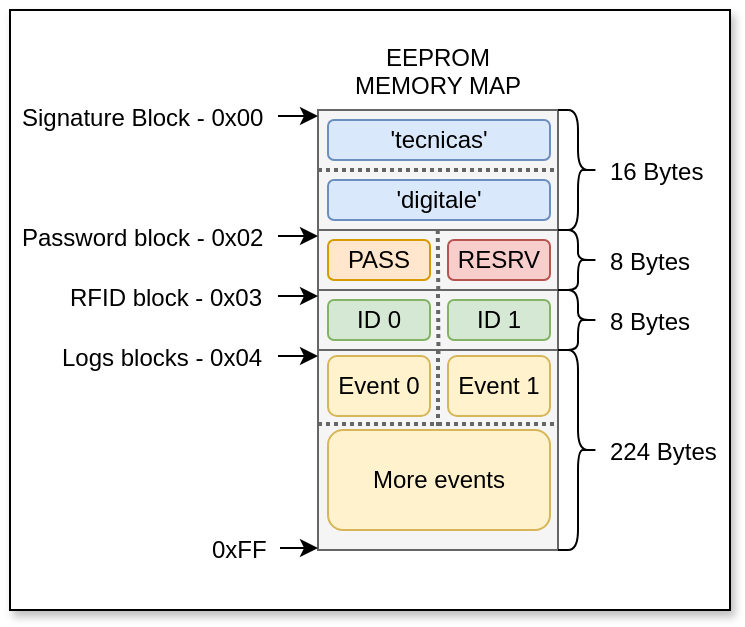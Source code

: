 <mxfile version="14.6.13" type="device"><diagram id="C5RBs43oDa-KdzZeNtuy" name="Page-1"><mxGraphModel dx="813" dy="471" grid="1" gridSize="10" guides="1" tooltips="1" connect="1" arrows="1" fold="1" page="1" pageScale="1" pageWidth="827" pageHeight="1169" math="0" shadow="0"><root><mxCell id="WIyWlLk6GJQsqaUBKTNV-0"/><mxCell id="WIyWlLk6GJQsqaUBKTNV-1" parent="WIyWlLk6GJQsqaUBKTNV-0"/><mxCell id="ecuTxdMryFXMJcMDlUix-0" value="" style="rounded=0;whiteSpace=wrap;html=1;shadow=1;" vertex="1" parent="WIyWlLk6GJQsqaUBKTNV-1"><mxGeometry x="200" y="200" width="360" height="300" as="geometry"/></mxCell><mxCell id="gV0kawWcbBA_pgm1ZDdv-0" value="" style="rounded=0;whiteSpace=wrap;html=1;fillColor=#f5f5f5;strokeColor=#666666;fontColor=#333333;" parent="WIyWlLk6GJQsqaUBKTNV-1" vertex="1"><mxGeometry x="354" y="250" width="120" height="60" as="geometry"/></mxCell><mxCell id="gV0kawWcbBA_pgm1ZDdv-3" value="" style="rounded=0;whiteSpace=wrap;html=1;fillColor=#f5f5f5;strokeColor=#666666;fontColor=#333333;" parent="WIyWlLk6GJQsqaUBKTNV-1" vertex="1"><mxGeometry x="354" y="310" width="120" height="30" as="geometry"/></mxCell><mxCell id="gV0kawWcbBA_pgm1ZDdv-4" value="" style="rounded=0;whiteSpace=wrap;html=1;fillColor=#f5f5f5;strokeColor=#666666;fontColor=#333333;" parent="WIyWlLk6GJQsqaUBKTNV-1" vertex="1"><mxGeometry x="354" y="340" width="120" height="30" as="geometry"/></mxCell><mxCell id="gV0kawWcbBA_pgm1ZDdv-5" value="" style="rounded=0;whiteSpace=wrap;html=1;fillColor=#f5f5f5;strokeColor=#666666;fontColor=#333333;" parent="WIyWlLk6GJQsqaUBKTNV-1" vertex="1"><mxGeometry x="354" y="370" width="120" height="100" as="geometry"/></mxCell><mxCell id="gV0kawWcbBA_pgm1ZDdv-8" value="Signature Block - 0x00" style="text;strokeColor=none;fillColor=none;align=left;verticalAlign=top;spacingLeft=4;spacingRight=4;overflow=hidden;rotatable=0;points=[[0,0.5],[1,0.5]];portConstraint=eastwest;" parent="WIyWlLk6GJQsqaUBKTNV-1" vertex="1"><mxGeometry x="200" y="240" width="134" height="26" as="geometry"/></mxCell><mxCell id="gV0kawWcbBA_pgm1ZDdv-9" value="" style="endArrow=classic;html=1;exitX=1;exitY=0.5;exitDx=0;exitDy=0;" parent="WIyWlLk6GJQsqaUBKTNV-1" source="gV0kawWcbBA_pgm1ZDdv-8" edge="1"><mxGeometry width="50" height="50" relative="1" as="geometry"><mxPoint x="334" y="276" as="sourcePoint"/><mxPoint x="354" y="253" as="targetPoint"/></mxGeometry></mxCell><mxCell id="gV0kawWcbBA_pgm1ZDdv-12" value="Password block - 0x02" style="text;strokeColor=none;fillColor=none;align=left;verticalAlign=top;spacingLeft=4;spacingRight=4;overflow=hidden;rotatable=0;points=[[0,0.5],[1,0.5]];portConstraint=eastwest;" parent="WIyWlLk6GJQsqaUBKTNV-1" vertex="1"><mxGeometry x="200" y="300" width="134" height="26" as="geometry"/></mxCell><mxCell id="gV0kawWcbBA_pgm1ZDdv-13" value="" style="endArrow=classic;html=1;exitX=1;exitY=0.5;exitDx=0;exitDy=0;" parent="WIyWlLk6GJQsqaUBKTNV-1" source="gV0kawWcbBA_pgm1ZDdv-12" edge="1"><mxGeometry width="50" height="50" relative="1" as="geometry"><mxPoint x="334" y="336" as="sourcePoint"/><mxPoint x="354" y="313" as="targetPoint"/></mxGeometry></mxCell><mxCell id="gV0kawWcbBA_pgm1ZDdv-14" value="RFID block - 0x03" style="text;strokeColor=none;fillColor=none;align=left;verticalAlign=top;spacingLeft=4;spacingRight=4;overflow=hidden;rotatable=0;points=[[0,0.5],[1,0.5]];portConstraint=eastwest;" parent="WIyWlLk6GJQsqaUBKTNV-1" vertex="1"><mxGeometry x="224" y="330" width="110" height="26" as="geometry"/></mxCell><mxCell id="gV0kawWcbBA_pgm1ZDdv-15" value="" style="endArrow=classic;html=1;exitX=1;exitY=0.5;exitDx=0;exitDy=0;" parent="WIyWlLk6GJQsqaUBKTNV-1" source="gV0kawWcbBA_pgm1ZDdv-14" edge="1"><mxGeometry width="50" height="50" relative="1" as="geometry"><mxPoint x="334" y="366" as="sourcePoint"/><mxPoint x="354" y="343" as="targetPoint"/></mxGeometry></mxCell><mxCell id="gV0kawWcbBA_pgm1ZDdv-16" value="Logs blocks - 0x04" style="text;strokeColor=none;fillColor=none;align=left;verticalAlign=top;spacingLeft=4;spacingRight=4;overflow=hidden;rotatable=0;points=[[0,0.5],[1,0.5]];portConstraint=eastwest;" parent="WIyWlLk6GJQsqaUBKTNV-1" vertex="1"><mxGeometry x="220" y="360" width="114" height="26" as="geometry"/></mxCell><mxCell id="gV0kawWcbBA_pgm1ZDdv-17" value="" style="endArrow=classic;html=1;exitX=1;exitY=0.5;exitDx=0;exitDy=0;" parent="WIyWlLk6GJQsqaUBKTNV-1" source="gV0kawWcbBA_pgm1ZDdv-16" edge="1"><mxGeometry width="50" height="50" relative="1" as="geometry"><mxPoint x="334" y="396" as="sourcePoint"/><mxPoint x="354" y="373" as="targetPoint"/></mxGeometry></mxCell><mxCell id="gV0kawWcbBA_pgm1ZDdv-18" value="0xFF" style="text;strokeColor=none;fillColor=none;align=left;verticalAlign=top;spacingLeft=4;spacingRight=4;overflow=hidden;rotatable=0;points=[[0,0.5],[1,0.5]];portConstraint=eastwest;" parent="WIyWlLk6GJQsqaUBKTNV-1" vertex="1"><mxGeometry x="295" y="456" width="40" height="26" as="geometry"/></mxCell><mxCell id="gV0kawWcbBA_pgm1ZDdv-19" value="" style="endArrow=classic;html=1;exitX=1;exitY=0.5;exitDx=0;exitDy=0;" parent="WIyWlLk6GJQsqaUBKTNV-1" source="gV0kawWcbBA_pgm1ZDdv-18" edge="1"><mxGeometry width="50" height="50" relative="1" as="geometry"><mxPoint x="334" y="492" as="sourcePoint"/><mxPoint x="354" y="469" as="targetPoint"/></mxGeometry></mxCell><mxCell id="gV0kawWcbBA_pgm1ZDdv-20" value="EEPROM &#10;MEMORY MAP" style="text;strokeColor=none;fillColor=none;align=center;verticalAlign=top;spacingLeft=4;spacingRight=4;overflow=hidden;rotatable=0;points=[[0,0.5],[1,0.5]];portConstraint=eastwest;" parent="WIyWlLk6GJQsqaUBKTNV-1" vertex="1"><mxGeometry x="339" y="210" width="150" height="40" as="geometry"/></mxCell><mxCell id="gV0kawWcbBA_pgm1ZDdv-21" value="" style="shape=curlyBracket;whiteSpace=wrap;html=1;rounded=1;flipH=1;align=center;" parent="WIyWlLk6GJQsqaUBKTNV-1" vertex="1"><mxGeometry x="474" y="250" width="20" height="60" as="geometry"/></mxCell><mxCell id="gV0kawWcbBA_pgm1ZDdv-22" value="" style="shape=curlyBracket;whiteSpace=wrap;html=1;rounded=1;flipH=1;align=center;" parent="WIyWlLk6GJQsqaUBKTNV-1" vertex="1"><mxGeometry x="474" y="310" width="20" height="30" as="geometry"/></mxCell><mxCell id="gV0kawWcbBA_pgm1ZDdv-23" value="" style="shape=curlyBracket;whiteSpace=wrap;html=1;rounded=1;flipH=1;align=center;" parent="WIyWlLk6GJQsqaUBKTNV-1" vertex="1"><mxGeometry x="474" y="340" width="20" height="30" as="geometry"/></mxCell><mxCell id="gV0kawWcbBA_pgm1ZDdv-24" value="" style="shape=curlyBracket;whiteSpace=wrap;html=1;rounded=1;flipH=1;align=center;" parent="WIyWlLk6GJQsqaUBKTNV-1" vertex="1"><mxGeometry x="474" y="370" width="20" height="100" as="geometry"/></mxCell><mxCell id="gV0kawWcbBA_pgm1ZDdv-25" value="16 Bytes" style="text;strokeColor=none;fillColor=none;align=left;verticalAlign=top;spacingLeft=4;spacingRight=4;overflow=hidden;rotatable=0;points=[[0,0.5],[1,0.5]];portConstraint=eastwest;" parent="WIyWlLk6GJQsqaUBKTNV-1" vertex="1"><mxGeometry x="494" y="267" width="66" height="26" as="geometry"/></mxCell><mxCell id="gV0kawWcbBA_pgm1ZDdv-26" value="8 Bytes" style="text;strokeColor=none;fillColor=none;align=left;verticalAlign=top;spacingLeft=4;spacingRight=4;overflow=hidden;rotatable=0;points=[[0,0.5],[1,0.5]];portConstraint=eastwest;" parent="WIyWlLk6GJQsqaUBKTNV-1" vertex="1"><mxGeometry x="494" y="312" width="56" height="26" as="geometry"/></mxCell><mxCell id="gV0kawWcbBA_pgm1ZDdv-27" value="8 Bytes" style="text;strokeColor=none;fillColor=none;align=left;verticalAlign=top;spacingLeft=4;spacingRight=4;overflow=hidden;rotatable=0;points=[[0,0.5],[1,0.5]];portConstraint=eastwest;" parent="WIyWlLk6GJQsqaUBKTNV-1" vertex="1"><mxGeometry x="494" y="342" width="56" height="26" as="geometry"/></mxCell><mxCell id="gV0kawWcbBA_pgm1ZDdv-28" value="224 Bytes" style="text;strokeColor=none;fillColor=none;align=left;verticalAlign=top;spacingLeft=4;spacingRight=4;overflow=hidden;rotatable=0;points=[[0,0.5],[1,0.5]];portConstraint=eastwest;" parent="WIyWlLk6GJQsqaUBKTNV-1" vertex="1"><mxGeometry x="494" y="407" width="66" height="26" as="geometry"/></mxCell><mxCell id="gV0kawWcbBA_pgm1ZDdv-29" value="" style="endArrow=none;dashed=1;html=1;dashPattern=1 1;strokeWidth=2;entryX=1;entryY=0.5;entryDx=0;entryDy=0;exitX=0;exitY=0.5;exitDx=0;exitDy=0;fillColor=#f5f5f5;strokeColor=#666666;" parent="WIyWlLk6GJQsqaUBKTNV-1" source="gV0kawWcbBA_pgm1ZDdv-0" target="gV0kawWcbBA_pgm1ZDdv-0" edge="1"><mxGeometry width="50" height="50" relative="1" as="geometry"><mxPoint x="245" y="316" as="sourcePoint"/><mxPoint x="295" y="266" as="targetPoint"/></mxGeometry></mxCell><mxCell id="gV0kawWcbBA_pgm1ZDdv-30" value="" style="endArrow=none;dashed=1;html=1;dashPattern=1 1;strokeWidth=2;entryX=1;entryY=0.5;entryDx=0;entryDy=0;exitX=0;exitY=0.5;exitDx=0;exitDy=0;fillColor=#f5f5f5;strokeColor=#666666;" parent="WIyWlLk6GJQsqaUBKTNV-1" edge="1"><mxGeometry width="50" height="50" relative="1" as="geometry"><mxPoint x="354" y="407" as="sourcePoint"/><mxPoint x="474" y="407" as="targetPoint"/></mxGeometry></mxCell><mxCell id="gV0kawWcbBA_pgm1ZDdv-31" value="" style="endArrow=none;dashed=1;html=1;dashPattern=1 1;strokeWidth=2;exitX=0.5;exitY=0;exitDx=0;exitDy=0;fillColor=#f5f5f5;strokeColor=#666666;" parent="WIyWlLk6GJQsqaUBKTNV-1" source="gV0kawWcbBA_pgm1ZDdv-5" edge="1"><mxGeometry width="50" height="50" relative="1" as="geometry"><mxPoint x="374" y="300" as="sourcePoint"/><mxPoint x="414" y="410" as="targetPoint"/></mxGeometry></mxCell><mxCell id="gV0kawWcbBA_pgm1ZDdv-33" value="Event 0" style="rounded=1;whiteSpace=wrap;html=1;align=center;fillColor=#fff2cc;strokeColor=#d6b656;" parent="WIyWlLk6GJQsqaUBKTNV-1" vertex="1"><mxGeometry x="359" y="373" width="51" height="30" as="geometry"/></mxCell><mxCell id="gV0kawWcbBA_pgm1ZDdv-34" value="Event 1" style="rounded=1;whiteSpace=wrap;html=1;align=center;fillColor=#fff2cc;strokeColor=#d6b656;" parent="WIyWlLk6GJQsqaUBKTNV-1" vertex="1"><mxGeometry x="419" y="373" width="51" height="30" as="geometry"/></mxCell><mxCell id="gV0kawWcbBA_pgm1ZDdv-38" value="" style="endArrow=none;dashed=1;html=1;dashPattern=1 1;strokeWidth=2;exitX=0.5;exitY=0;exitDx=0;exitDy=0;fillColor=#f5f5f5;strokeColor=#666666;" parent="WIyWlLk6GJQsqaUBKTNV-1" edge="1"><mxGeometry width="50" height="50" relative="1" as="geometry"><mxPoint x="413.88" y="310" as="sourcePoint"/><mxPoint x="414.12" y="340" as="targetPoint"/></mxGeometry></mxCell><mxCell id="gV0kawWcbBA_pgm1ZDdv-40" value="PASS" style="rounded=1;whiteSpace=wrap;html=1;align=center;fillColor=#ffe6cc;strokeColor=#d79b00;" parent="WIyWlLk6GJQsqaUBKTNV-1" vertex="1"><mxGeometry x="359" y="315" width="51" height="20" as="geometry"/></mxCell><mxCell id="gV0kawWcbBA_pgm1ZDdv-41" value="ID 0" style="rounded=1;whiteSpace=wrap;html=1;align=center;fillColor=#d5e8d4;strokeColor=#82b366;" parent="WIyWlLk6GJQsqaUBKTNV-1" vertex="1"><mxGeometry x="359" y="345" width="51" height="20" as="geometry"/></mxCell><mxCell id="gV0kawWcbBA_pgm1ZDdv-42" value="ID 1" style="rounded=1;whiteSpace=wrap;html=1;align=center;fillColor=#d5e8d4;strokeColor=#82b366;" parent="WIyWlLk6GJQsqaUBKTNV-1" vertex="1"><mxGeometry x="419" y="345" width="51" height="20" as="geometry"/></mxCell><mxCell id="gV0kawWcbBA_pgm1ZDdv-43" value="" style="endArrow=none;dashed=1;html=1;dashPattern=1 1;strokeWidth=2;exitX=0.5;exitY=0;exitDx=0;exitDy=0;fillColor=#f5f5f5;strokeColor=#666666;" parent="WIyWlLk6GJQsqaUBKTNV-1" edge="1"><mxGeometry width="50" height="50" relative="1" as="geometry"><mxPoint x="414" y="342" as="sourcePoint"/><mxPoint x="414.24" y="372" as="targetPoint"/></mxGeometry></mxCell><mxCell id="gV0kawWcbBA_pgm1ZDdv-44" value="More events" style="rounded=1;whiteSpace=wrap;html=1;align=center;fillColor=#fff2cc;strokeColor=#d6b656;" parent="WIyWlLk6GJQsqaUBKTNV-1" vertex="1"><mxGeometry x="359" y="410" width="111" height="50" as="geometry"/></mxCell><mxCell id="gV0kawWcbBA_pgm1ZDdv-45" value="RESRV" style="rounded=1;whiteSpace=wrap;html=1;align=center;fillColor=#f8cecc;strokeColor=#b85450;" parent="WIyWlLk6GJQsqaUBKTNV-1" vertex="1"><mxGeometry x="419" y="315" width="51" height="20" as="geometry"/></mxCell><mxCell id="gV0kawWcbBA_pgm1ZDdv-46" value="'digitale'" style="rounded=1;whiteSpace=wrap;html=1;align=center;fillColor=#dae8fc;strokeColor=#6c8ebf;" parent="WIyWlLk6GJQsqaUBKTNV-1" vertex="1"><mxGeometry x="359" y="285" width="111" height="20" as="geometry"/></mxCell><mxCell id="gV0kawWcbBA_pgm1ZDdv-48" value="'tecnicas'" style="rounded=1;whiteSpace=wrap;html=1;align=center;fillColor=#dae8fc;strokeColor=#6c8ebf;" parent="WIyWlLk6GJQsqaUBKTNV-1" vertex="1"><mxGeometry x="359" y="255" width="111" height="20" as="geometry"/></mxCell></root></mxGraphModel></diagram></mxfile>